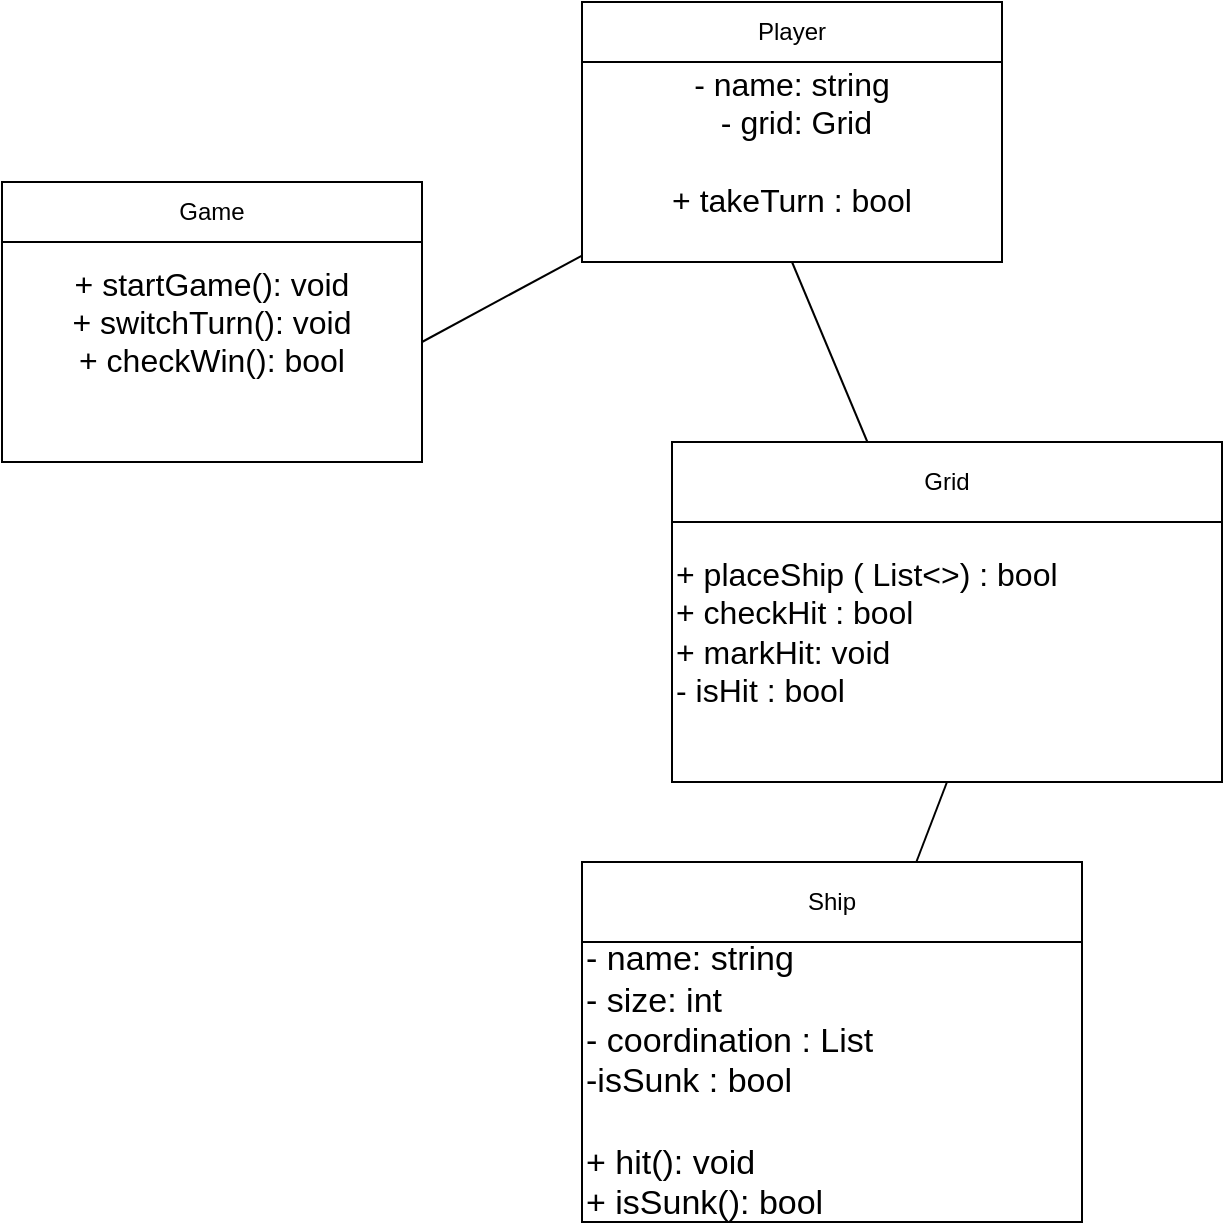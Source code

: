 <mxfile version="26.0.6">
  <diagram name="Page-1" id="IA7GI44yuq0KqMYFHuCl">
    <mxGraphModel dx="1391" dy="753" grid="1" gridSize="10" guides="1" tooltips="1" connect="1" arrows="1" fold="1" page="1" pageScale="1" pageWidth="850" pageHeight="1100" math="0" shadow="0">
      <root>
        <mxCell id="0" />
        <mxCell id="1" parent="0" />
        <mxCell id="898NMLujkVg0EJKz4A3o-1" value="&lt;font style=&quot;font-size: 16px;&quot;&gt;+ startGame(): void&lt;/font&gt;&lt;div&gt;&lt;font style=&quot;font-size: 16px;&quot;&gt;+ switchTurn(): void&lt;/font&gt;&lt;/div&gt;&lt;div&gt;&lt;span style=&quot;font-size: 16px; background-color: transparent; color: light-dark(rgb(0, 0, 0), rgb(255, 255, 255));&quot;&gt;+ checkWin(): bool&lt;/span&gt;&lt;/div&gt;" style="rounded=0;whiteSpace=wrap;html=1;" vertex="1" parent="1">
          <mxGeometry x="40" y="170" width="210" height="140" as="geometry" />
        </mxCell>
        <mxCell id="898NMLujkVg0EJKz4A3o-2" value="Game" style="rounded=0;whiteSpace=wrap;html=1;" vertex="1" parent="1">
          <mxGeometry x="40" y="170" width="210" height="30" as="geometry" />
        </mxCell>
        <mxCell id="898NMLujkVg0EJKz4A3o-4" value="" style="endArrow=none;html=1;rounded=0;" edge="1" parent="1" target="898NMLujkVg0EJKz4A3o-5">
          <mxGeometry width="50" height="50" relative="1" as="geometry">
            <mxPoint x="250" y="250" as="sourcePoint" />
            <mxPoint x="360" y="160" as="targetPoint" />
          </mxGeometry>
        </mxCell>
        <mxCell id="898NMLujkVg0EJKz4A3o-5" value="&lt;font style=&quot;font-size: 16px;&quot;&gt;- name: string&lt;/font&gt;&lt;div&gt;&lt;font style=&quot;font-size: 16px;&quot;&gt;&amp;nbsp;- grid: Grid&lt;/font&gt;&lt;/div&gt;&lt;div&gt;&lt;font style=&quot;font-size: 16px;&quot;&gt;&lt;br&gt;&lt;/font&gt;&lt;/div&gt;&lt;div&gt;&lt;font style=&quot;font-size: 16px;&quot;&gt;+ takeTurn : bool&lt;/font&gt;&lt;/div&gt;" style="rounded=0;whiteSpace=wrap;html=1;" vertex="1" parent="1">
          <mxGeometry x="330" y="90" width="210" height="120" as="geometry" />
        </mxCell>
        <mxCell id="898NMLujkVg0EJKz4A3o-6" value="Player" style="rounded=0;whiteSpace=wrap;html=1;" vertex="1" parent="1">
          <mxGeometry x="330" y="80" width="210" height="30" as="geometry" />
        </mxCell>
        <mxCell id="898NMLujkVg0EJKz4A3o-8" value="" style="endArrow=none;html=1;rounded=0;exitX=0.5;exitY=1;exitDx=0;exitDy=0;" edge="1" parent="1" source="898NMLujkVg0EJKz4A3o-5" target="898NMLujkVg0EJKz4A3o-9">
          <mxGeometry width="50" height="50" relative="1" as="geometry">
            <mxPoint x="450" y="350" as="sourcePoint" />
            <mxPoint x="450" y="210" as="targetPoint" />
          </mxGeometry>
        </mxCell>
        <mxCell id="898NMLujkVg0EJKz4A3o-9" value="&lt;font style=&quot;font-size: 16px;&quot;&gt;+ placeShip ( List&amp;lt;&amp;gt;) : bool&lt;/font&gt;&lt;div&gt;&lt;font style=&quot;font-size: 16px;&quot;&gt;+ checkHit : bool&lt;br&gt;&lt;/font&gt;&lt;/div&gt;&lt;div&gt;&lt;font style=&quot;font-size: 16px;&quot;&gt;+ markHit: void&amp;nbsp;&lt;/font&gt;&lt;/div&gt;&lt;div&gt;&lt;font style=&quot;font-size: 16px;&quot;&gt;- isHit : bool&lt;/font&gt;&lt;/div&gt;" style="rounded=0;whiteSpace=wrap;html=1;align=left;" vertex="1" parent="1">
          <mxGeometry x="375" y="320" width="275" height="150" as="geometry" />
        </mxCell>
        <mxCell id="898NMLujkVg0EJKz4A3o-10" value="Grid" style="rounded=0;whiteSpace=wrap;html=1;" vertex="1" parent="1">
          <mxGeometry x="375" y="300" width="275" height="40" as="geometry" />
        </mxCell>
        <mxCell id="898NMLujkVg0EJKz4A3o-11" value="" style="endArrow=none;html=1;rounded=0;exitX=0.5;exitY=1;exitDx=0;exitDy=0;" edge="1" parent="1" source="898NMLujkVg0EJKz4A3o-9" target="898NMLujkVg0EJKz4A3o-12">
          <mxGeometry width="50" height="50" relative="1" as="geometry">
            <mxPoint x="300" y="570" as="sourcePoint" />
            <mxPoint x="510" y="470" as="targetPoint" />
          </mxGeometry>
        </mxCell>
        <mxCell id="898NMLujkVg0EJKz4A3o-12" value="&lt;font style=&quot;font-size: 17px;&quot;&gt;- name: string&lt;/font&gt;&lt;div&gt;&lt;font style=&quot;font-size: 17px;&quot;&gt;- size: int&lt;/font&gt;&lt;/div&gt;&lt;div&gt;&lt;font style=&quot;font-size: 17px;&quot;&gt;- coordination : List&lt;/font&gt;&lt;/div&gt;&lt;div&gt;&lt;font style=&quot;font-size: 17px;&quot;&gt;-isSunk : bool&lt;/font&gt;&lt;/div&gt;&lt;div&gt;&lt;font style=&quot;font-size: 17px;&quot;&gt;&lt;br&gt;&lt;/font&gt;&lt;/div&gt;&lt;div&gt;&lt;font style=&quot;font-size: 17px;&quot;&gt;+ hit(): void&lt;/font&gt;&lt;/div&gt;&lt;div&gt;&lt;font style=&quot;font-size: 17px;&quot;&gt;+ isSunk(): bool&lt;/font&gt;&lt;/div&gt;" style="rounded=0;whiteSpace=wrap;html=1;align=left;" vertex="1" parent="1">
          <mxGeometry x="330" y="550" width="250" height="140" as="geometry" />
        </mxCell>
        <mxCell id="898NMLujkVg0EJKz4A3o-13" value="Ship" style="rounded=0;whiteSpace=wrap;html=1;" vertex="1" parent="1">
          <mxGeometry x="330" y="510" width="250" height="40" as="geometry" />
        </mxCell>
      </root>
    </mxGraphModel>
  </diagram>
</mxfile>

